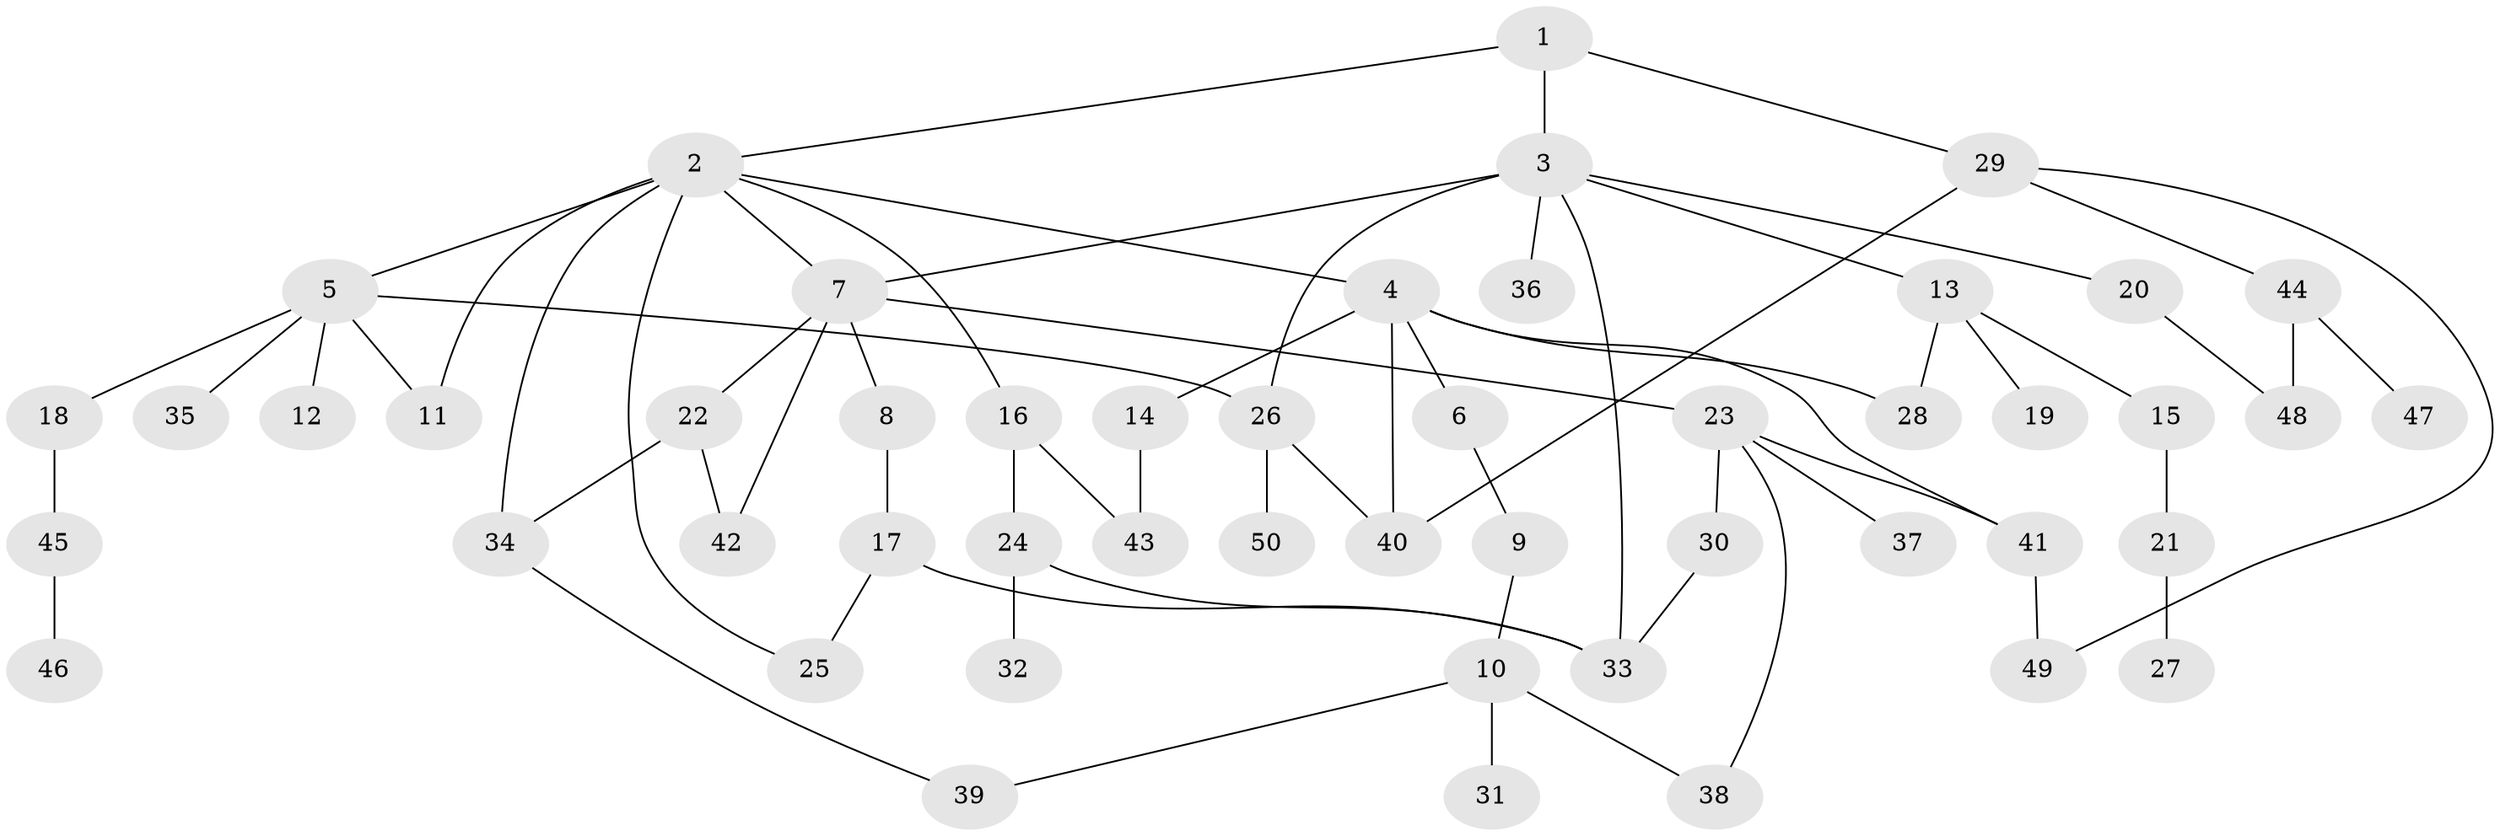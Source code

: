 // coarse degree distribution, {8: 0.0625, 7: 0.0625, 3: 0.1875, 5: 0.125, 2: 0.25, 1: 0.125, 4: 0.1875}
// Generated by graph-tools (version 1.1) at 2025/49/03/04/25 22:49:08]
// undirected, 50 vertices, 67 edges
graph export_dot {
  node [color=gray90,style=filled];
  1;
  2;
  3;
  4;
  5;
  6;
  7;
  8;
  9;
  10;
  11;
  12;
  13;
  14;
  15;
  16;
  17;
  18;
  19;
  20;
  21;
  22;
  23;
  24;
  25;
  26;
  27;
  28;
  29;
  30;
  31;
  32;
  33;
  34;
  35;
  36;
  37;
  38;
  39;
  40;
  41;
  42;
  43;
  44;
  45;
  46;
  47;
  48;
  49;
  50;
  1 -- 2;
  1 -- 3;
  1 -- 29;
  2 -- 4;
  2 -- 5;
  2 -- 7;
  2 -- 11;
  2 -- 16;
  2 -- 25;
  2 -- 34;
  3 -- 13;
  3 -- 20;
  3 -- 26;
  3 -- 36;
  3 -- 7;
  3 -- 33;
  4 -- 6;
  4 -- 14;
  4 -- 28;
  4 -- 40;
  4 -- 41;
  5 -- 12;
  5 -- 18;
  5 -- 35;
  5 -- 11;
  5 -- 26;
  6 -- 9;
  7 -- 8;
  7 -- 22;
  7 -- 23;
  7 -- 42;
  8 -- 17;
  9 -- 10;
  10 -- 31;
  10 -- 39;
  10 -- 38;
  13 -- 15;
  13 -- 19;
  13 -- 28;
  14 -- 43;
  15 -- 21;
  16 -- 24;
  16 -- 43;
  17 -- 25;
  17 -- 33;
  18 -- 45;
  20 -- 48;
  21 -- 27;
  22 -- 42;
  22 -- 34;
  23 -- 30;
  23 -- 37;
  23 -- 38;
  23 -- 41;
  24 -- 32;
  24 -- 33;
  26 -- 50;
  26 -- 40;
  29 -- 40;
  29 -- 44;
  29 -- 49;
  30 -- 33;
  34 -- 39;
  41 -- 49;
  44 -- 47;
  44 -- 48;
  45 -- 46;
}
